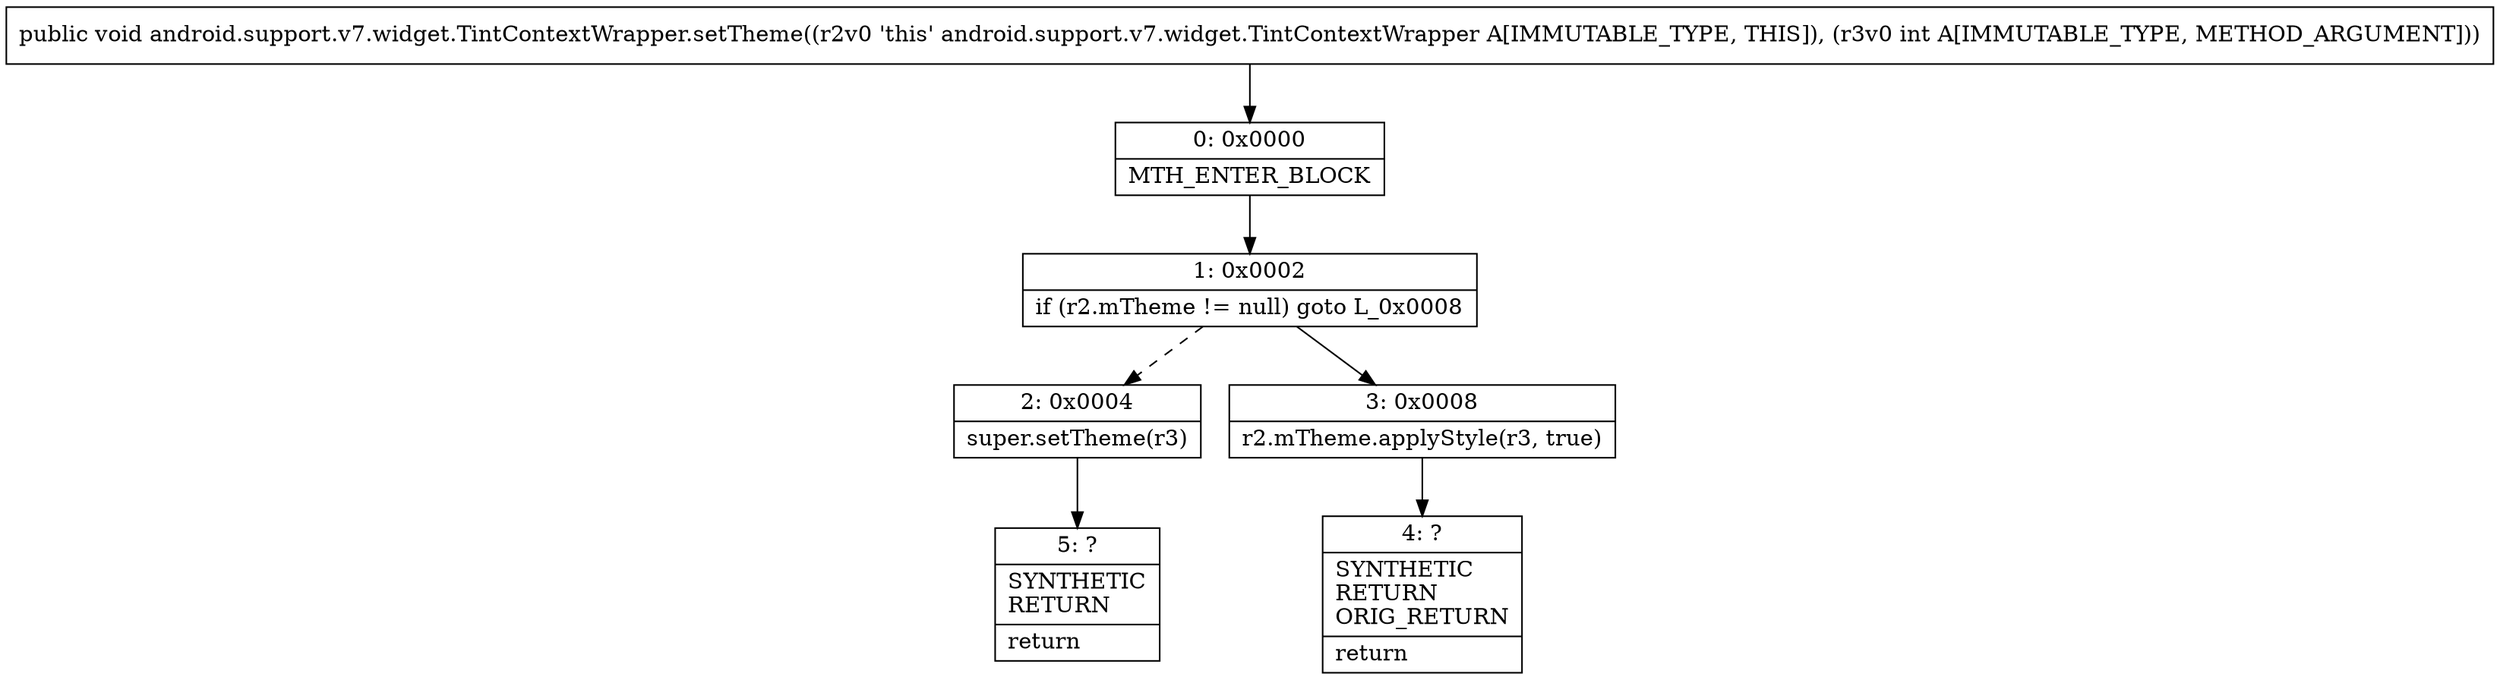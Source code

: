 digraph "CFG forandroid.support.v7.widget.TintContextWrapper.setTheme(I)V" {
Node_0 [shape=record,label="{0\:\ 0x0000|MTH_ENTER_BLOCK\l}"];
Node_1 [shape=record,label="{1\:\ 0x0002|if (r2.mTheme != null) goto L_0x0008\l}"];
Node_2 [shape=record,label="{2\:\ 0x0004|super.setTheme(r3)\l}"];
Node_3 [shape=record,label="{3\:\ 0x0008|r2.mTheme.applyStyle(r3, true)\l}"];
Node_4 [shape=record,label="{4\:\ ?|SYNTHETIC\lRETURN\lORIG_RETURN\l|return\l}"];
Node_5 [shape=record,label="{5\:\ ?|SYNTHETIC\lRETURN\l|return\l}"];
MethodNode[shape=record,label="{public void android.support.v7.widget.TintContextWrapper.setTheme((r2v0 'this' android.support.v7.widget.TintContextWrapper A[IMMUTABLE_TYPE, THIS]), (r3v0 int A[IMMUTABLE_TYPE, METHOD_ARGUMENT])) }"];
MethodNode -> Node_0;
Node_0 -> Node_1;
Node_1 -> Node_2[style=dashed];
Node_1 -> Node_3;
Node_2 -> Node_5;
Node_3 -> Node_4;
}

